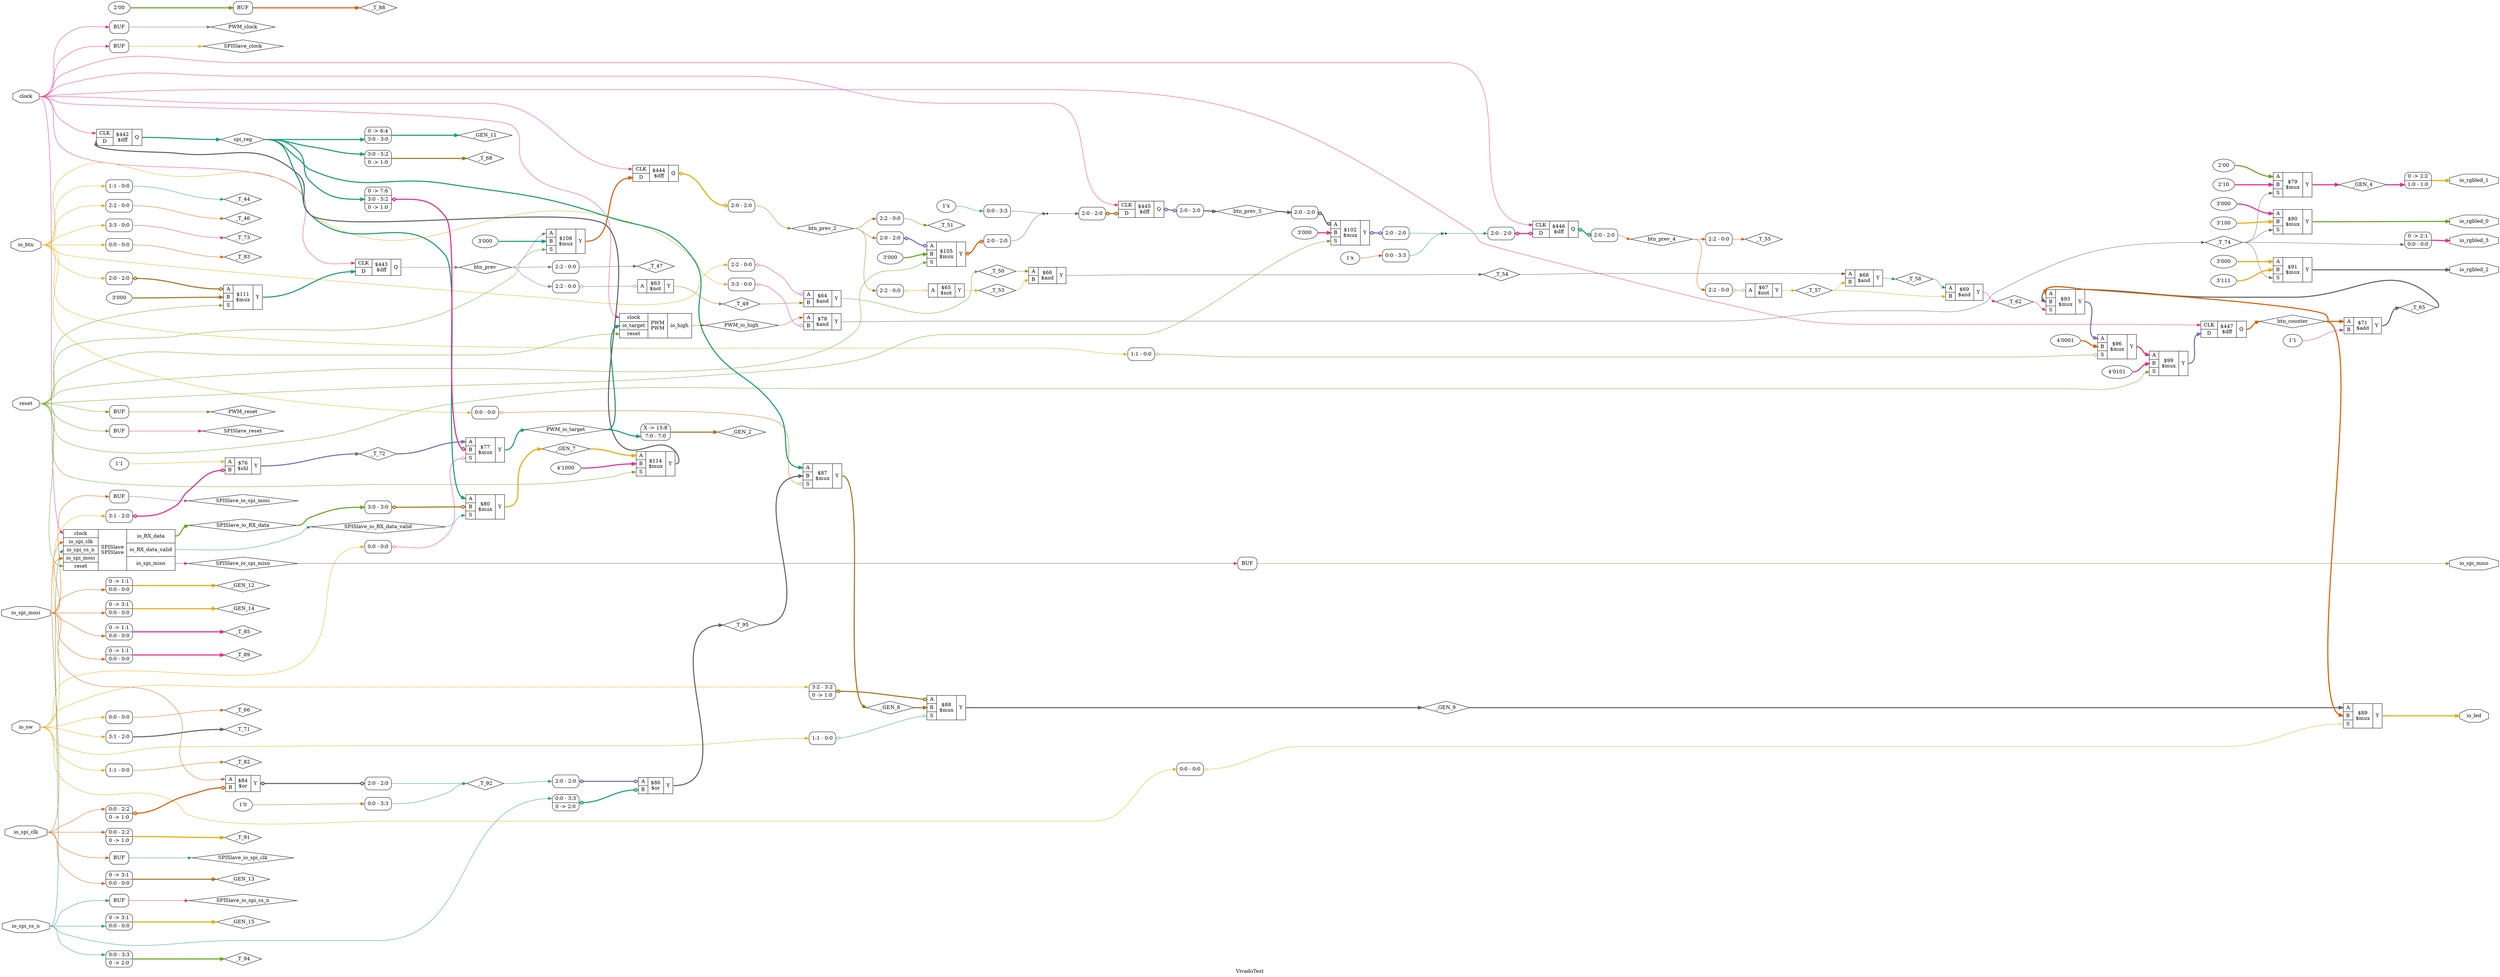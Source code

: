 digraph "VivadoTest" {
label="VivadoTest";
rankdir="LR";
remincross=true;
n9 [ shape=diamond, label="PWM_clock", color="black", fontcolor="black" ];
n10 [ shape=diamond, label="PWM_io_high", color="black", fontcolor="black" ];
n11 [ shape=diamond, label="PWM_io_target", color="black", fontcolor="black" ];
n12 [ shape=diamond, label="PWM_reset", color="black", fontcolor="black" ];
n13 [ shape=diamond, label="SPISlave_clock", color="black", fontcolor="black" ];
n14 [ shape=diamond, label="SPISlave_io_RX_data", color="black", fontcolor="black" ];
n15 [ shape=diamond, label="SPISlave_io_RX_data_valid", color="black", fontcolor="black" ];
n16 [ shape=diamond, label="SPISlave_io_spi_clk", color="black", fontcolor="black" ];
n17 [ shape=diamond, label="SPISlave_io_spi_cs_n", color="black", fontcolor="black" ];
n18 [ shape=diamond, label="SPISlave_io_spi_miso", color="black", fontcolor="black" ];
n19 [ shape=diamond, label="SPISlave_io_spi_mosi", color="black", fontcolor="black" ];
n20 [ shape=diamond, label="SPISlave_reset", color="black", fontcolor="black" ];
n21 [ shape=diamond, label="_GEN_11", color="black", fontcolor="black" ];
n22 [ shape=diamond, label="_GEN_12", color="black", fontcolor="black" ];
n23 [ shape=diamond, label="_GEN_13", color="black", fontcolor="black" ];
n24 [ shape=diamond, label="_GEN_14", color="black", fontcolor="black" ];
n25 [ shape=diamond, label="_GEN_15", color="black", fontcolor="black" ];
n26 [ shape=diamond, label="_GEN_2", color="black", fontcolor="black" ];
n27 [ shape=diamond, label="_GEN_4", color="black", fontcolor="black" ];
n28 [ shape=diamond, label="_GEN_7", color="black", fontcolor="black" ];
n29 [ shape=diamond, label="_GEN_8", color="black", fontcolor="black" ];
n30 [ shape=diamond, label="_GEN_9", color="black", fontcolor="black" ];
n31 [ shape=diamond, label="_T_44", color="black", fontcolor="black" ];
n32 [ shape=diamond, label="_T_46", color="black", fontcolor="black" ];
n33 [ shape=diamond, label="_T_47", color="black", fontcolor="black" ];
n34 [ shape=diamond, label="_T_49", color="black", fontcolor="black" ];
n35 [ shape=diamond, label="_T_50", color="black", fontcolor="black" ];
n36 [ shape=diamond, label="_T_51", color="black", fontcolor="black" ];
n37 [ shape=diamond, label="_T_53", color="black", fontcolor="black" ];
n38 [ shape=diamond, label="_T_54", color="black", fontcolor="black" ];
n39 [ shape=diamond, label="_T_55", color="black", fontcolor="black" ];
n40 [ shape=diamond, label="_T_57", color="black", fontcolor="black" ];
n41 [ shape=diamond, label="_T_58", color="black", fontcolor="black" ];
n42 [ shape=diamond, label="_T_62", color="black", fontcolor="black" ];
n43 [ shape=diamond, label="_T_65", color="black", fontcolor="black" ];
n44 [ shape=diamond, label="_T_66", color="black", fontcolor="black" ];
n45 [ shape=diamond, label="_T_68", color="black", fontcolor="black" ];
n46 [ shape=diamond, label="_T_71", color="black", fontcolor="black" ];
n47 [ shape=diamond, label="_T_72", color="black", fontcolor="black" ];
n48 [ shape=diamond, label="_T_73", color="black", fontcolor="black" ];
n49 [ shape=diamond, label="_T_74", color="black", fontcolor="black" ];
n50 [ shape=diamond, label="_T_82", color="black", fontcolor="black" ];
n51 [ shape=diamond, label="_T_83", color="black", fontcolor="black" ];
n52 [ shape=diamond, label="_T_85", color="black", fontcolor="black" ];
n53 [ shape=diamond, label="_T_88", color="black", fontcolor="black" ];
n54 [ shape=diamond, label="_T_89", color="black", fontcolor="black" ];
n55 [ shape=diamond, label="_T_91", color="black", fontcolor="black" ];
n56 [ shape=diamond, label="_T_92", color="black", fontcolor="black" ];
n57 [ shape=diamond, label="_T_94", color="black", fontcolor="black" ];
n58 [ shape=diamond, label="_T_95", color="black", fontcolor="black" ];
n59 [ shape=diamond, label="btn_counter", color="black", fontcolor="black" ];
n60 [ shape=diamond, label="btn_prev", color="black", fontcolor="black" ];
n61 [ shape=diamond, label="btn_prev_2", color="black", fontcolor="black" ];
n62 [ shape=diamond, label="btn_prev_3", color="black", fontcolor="black" ];
n63 [ shape=diamond, label="btn_prev_4", color="black", fontcolor="black" ];
n64 [ shape=octagon, label="clock", color="black", fontcolor="black" ];
n65 [ shape=octagon, label="io_btn", color="black", fontcolor="black" ];
n66 [ shape=octagon, label="io_led", color="black", fontcolor="black" ];
n67 [ shape=octagon, label="io_rgbled_0", color="black", fontcolor="black" ];
n68 [ shape=octagon, label="io_rgbled_1", color="black", fontcolor="black" ];
n69 [ shape=octagon, label="io_rgbled_2", color="black", fontcolor="black" ];
n70 [ shape=octagon, label="io_rgbled_3", color="black", fontcolor="black" ];
n71 [ shape=octagon, label="io_spi_clk", color="black", fontcolor="black" ];
n72 [ shape=octagon, label="io_spi_cs_n", color="black", fontcolor="black" ];
n73 [ shape=octagon, label="io_spi_miso", color="black", fontcolor="black" ];
n74 [ shape=octagon, label="io_spi_mosi", color="black", fontcolor="black" ];
n75 [ shape=octagon, label="io_sw", color="black", fontcolor="black" ];
n76 [ shape=octagon, label="reset", color="black", fontcolor="black" ];
n77 [ shape=diamond, label="spi_reg", color="black", fontcolor="black" ];
{ rank="source"; n64; n65; n71; n72; n74; n75; n76;}
{ rank="sink"; n66; n67; n68; n69; n70; n73;}
v0 [ label="1'1" ];
c81 [ shape=record, label="{{<p78> A|<p79> B}|$71\n$add|{<p80> Y}}" ];
c82 [ shape=record, label="{{<p78> A|<p79> B}|$64\n$and|{<p80> Y}}" ];
x1 [ shape=record, style=rounded, label="<s0> 2:2 - 0:0 " ];
x1:e -> c82:p78:w [arrowhead=odiamond, arrowtail=odiamond, dir=both, colorscheme="dark28", color="4", fontcolor="4", label=""];
c83 [ shape=record, label="{{<p78> A|<p79> B}|$66\n$and|{<p80> Y}}" ];
c84 [ shape=record, label="{{<p78> A|<p79> B}|$68\n$and|{<p80> Y}}" ];
c85 [ shape=record, label="{{<p78> A|<p79> B}|$69\n$and|{<p80> Y}}" ];
c86 [ shape=record, label="{{<p78> A|<p79> B}|$78\n$and|{<p80> Y}}" ];
x2 [ shape=record, style=rounded, label="<s0> 3:3 - 0:0 " ];
x2:e -> c86:p79:w [arrowhead=odiamond, arrowtail=odiamond, dir=both, colorscheme="dark28", color="4", fontcolor="4", label=""];
c87 [ shape=record, label="{{<p78> A}|$63\n$not|{<p80> Y}}" ];
x3 [ shape=record, style=rounded, label="<s0> 2:2 - 0:0 " ];
x3:e -> c87:p78:w [arrowhead=odiamond, arrowtail=odiamond, dir=both, colorscheme="dark28", color="3", fontcolor="3", label=""];
c88 [ shape=record, label="{{<p78> A}|$65\n$not|{<p80> Y}}" ];
x4 [ shape=record, style=rounded, label="<s0> 2:2 - 0:0 " ];
x4:e -> c88:p78:w [arrowhead=odiamond, arrowtail=odiamond, dir=both, colorscheme="dark28", color="6", fontcolor="6", label=""];
c89 [ shape=record, label="{{<p78> A}|$67\n$not|{<p80> Y}}" ];
x5 [ shape=record, style=rounded, label="<s0> 2:2 - 0:0 " ];
x5:e -> c89:p78:w [arrowhead=odiamond, arrowtail=odiamond, dir=both, colorscheme="dark28", color="5", fontcolor="5", label=""];
c90 [ shape=record, label="{{<p78> A|<p79> B}|$84\n$or|{<p80> Y}}" ];
x6 [ shape=record, style=rounded, label="<s1> 0:0 - 2:2 |0 -&gt; 1:0 " ];
x6:e -> c90:p79:w [arrowhead=odiamond, arrowtail=odiamond, dir=both, colorscheme="dark28", color="2", fontcolor="2", style="setlinewidth(3)", label=""];
x7 [ shape=record, style=rounded, label="<s0> 2:0 - 2:0 " ];
c90:p80:e -> x7:w [arrowhead=odiamond, arrowtail=odiamond, dir=both, colorscheme="dark28", color="8", fontcolor="8", style="setlinewidth(3)", label=""];
c91 [ shape=record, label="{{<p78> A|<p79> B}|$86\n$or|{<p80> Y}}" ];
x8 [ shape=record, style=rounded, label="<s0> 2:0 - 2:0 " ];
x8:e -> c91:p78:w [arrowhead=odiamond, arrowtail=odiamond, dir=both, colorscheme="dark28", color="3", fontcolor="3", style="setlinewidth(3)", label=""];
x9 [ shape=record, style=rounded, label="<s1> 0:0 - 3:3 |0 -&gt; 2:0 " ];
x9:e -> c91:p79:w [arrowhead=odiamond, arrowtail=odiamond, dir=both, colorscheme="dark28", color="1", fontcolor="1", style="setlinewidth(3)", label=""];
c95 [ shape=record, label="{{<p92> CLK|<p93> D}|$442\n$dff|{<p94> Q}}" ];
c96 [ shape=record, label="{{<p92> CLK|<p93> D}|$443\n$dff|{<p94> Q}}" ];
c97 [ shape=record, label="{{<p92> CLK|<p93> D}|$444\n$dff|{<p94> Q}}" ];
x10 [ shape=record, style=rounded, label="<s0> 2:0 - 2:0 " ];
c97:p94:e -> x10:w [arrowhead=odiamond, arrowtail=odiamond, dir=both, colorscheme="dark28", color="6", fontcolor="6", style="setlinewidth(3)", label=""];
c98 [ shape=record, label="{{<p92> CLK|<p93> D}|$445\n$dff|{<p94> Q}}" ];
x11 [ shape=record, style=rounded, label="<s0> 2:0 - 2:0 " ];
x11:e -> c98:p93:w [arrowhead=odiamond, arrowtail=odiamond, dir=both, colorscheme="dark28", color="7", fontcolor="7", style="setlinewidth(3)", label=""];
x12 [ shape=record, style=rounded, label="<s0> 2:0 - 2:0 " ];
c98:p94:e -> x12:w [arrowhead=odiamond, arrowtail=odiamond, dir=both, colorscheme="dark28", color="3", fontcolor="3", style="setlinewidth(3)", label=""];
c99 [ shape=record, label="{{<p92> CLK|<p93> D}|$446\n$dff|{<p94> Q}}" ];
x13 [ shape=record, style=rounded, label="<s0> 2:0 - 2:0 " ];
x13:e -> c99:p93:w [arrowhead=odiamond, arrowtail=odiamond, dir=both, colorscheme="dark28", color="4", fontcolor="4", style="setlinewidth(3)", label=""];
x14 [ shape=record, style=rounded, label="<s0> 2:0 - 2:0 " ];
c99:p94:e -> x14:w [arrowhead=odiamond, arrowtail=odiamond, dir=both, colorscheme="dark28", color="1", fontcolor="1", style="setlinewidth(3)", label=""];
c100 [ shape=record, label="{{<p92> CLK|<p93> D}|$447\n$dff|{<p94> Q}}" ];
v16 [ label="3'000" ];
c102 [ shape=record, label="{{<p78> A|<p79> B|<p101> S}|$102\n$mux|{<p80> Y}}" ];
x15 [ shape=record, style=rounded, label="<s0> 2:0 - 2:0 " ];
x15:e -> c102:p78:w [arrowhead=odiamond, arrowtail=odiamond, dir=both, colorscheme="dark28", color="8", fontcolor="8", style="setlinewidth(3)", label=""];
x17 [ shape=record, style=rounded, label="<s0> 2:0 - 2:0 " ];
c102:p80:e -> x17:w [arrowhead=odiamond, arrowtail=odiamond, dir=both, colorscheme="dark28", color="3", fontcolor="3", style="setlinewidth(3)", label=""];
v19 [ label="3'000" ];
c103 [ shape=record, label="{{<p78> A|<p79> B|<p101> S}|$105\n$mux|{<p80> Y}}" ];
x18 [ shape=record, style=rounded, label="<s0> 2:0 - 2:0 " ];
x18:e -> c103:p78:w [arrowhead=odiamond, arrowtail=odiamond, dir=both, colorscheme="dark28", color="3", fontcolor="3", style="setlinewidth(3)", label=""];
x20 [ shape=record, style=rounded, label="<s0> 2:0 - 2:0 " ];
c103:p80:e -> x20:w [arrowhead=odiamond, arrowtail=odiamond, dir=both, colorscheme="dark28", color="2", fontcolor="2", style="setlinewidth(3)", label=""];
v21 [ label="3'000" ];
c104 [ shape=record, label="{{<p78> A|<p79> B|<p101> S}|$108\n$mux|{<p80> Y}}" ];
v23 [ label="3'000" ];
c105 [ shape=record, label="{{<p78> A|<p79> B|<p101> S}|$111\n$mux|{<p80> Y}}" ];
x22 [ shape=record, style=rounded, label="<s0> 2:0 - 2:0 " ];
x22:e -> c105:p78:w [arrowhead=odiamond, arrowtail=odiamond, dir=both, colorscheme="dark28", color="7", fontcolor="7", style="setlinewidth(3)", label=""];
v24 [ label="4'1000" ];
c106 [ shape=record, label="{{<p78> A|<p79> B|<p101> S}|$114\n$mux|{<p80> Y}}" ];
c107 [ shape=record, label="{{<p78> A|<p79> B|<p101> S}|$93\n$mux|{<p80> Y}}" ];
v25 [ label="4'0001" ];
c108 [ shape=record, label="{{<p78> A|<p79> B|<p101> S}|$96\n$mux|{<p80> Y}}" ];
x26 [ shape=record, style=rounded, label="<s0> 1:1 - 0:0 " ];
x26:e -> c108:p101:w [arrowhead=odiamond, arrowtail=odiamond, dir=both, colorscheme="dark28", color="7", fontcolor="7", label=""];
v27 [ label="4'0101" ];
c109 [ shape=record, label="{{<p78> A|<p79> B|<p101> S}|$99\n$mux|{<p80> Y}}" ];
v28 [ label="1'1" ];
c110 [ shape=record, label="{{<p78> A|<p79> B}|$76\n$shl|{<p80> Y}}" ];
x29 [ shape=record, style=rounded, label="<s0> 3:1 - 2:0 " ];
x29:e -> c110:p79:w [arrowhead=odiamond, arrowtail=odiamond, dir=both, colorscheme="dark28", color="4", fontcolor="4", style="setlinewidth(3)", label=""];
c111 [ shape=record, label="{{<p78> A|<p79> B|<p101> S}|$77\n$mux|{<p80> Y}}" ];
x30 [ shape=record, style=rounded, label="0 -&gt; 7:6 |<s1> 3:0 - 5:2 |0 -&gt; 1:0 " ];
x30:e -> c111:p79:w [arrowhead=odiamond, arrowtail=odiamond, dir=both, colorscheme="dark28", color="4", fontcolor="4", style="setlinewidth(3)", label=""];
x31 [ shape=record, style=rounded, label="<s0> 0:0 - 0:0 " ];
x31:e -> c111:p101:w [arrowhead=odiamond, arrowtail=odiamond, dir=both, colorscheme="dark28", color="4", fontcolor="4", label=""];
v32 [ label="2'00" ];
v33 [ label="2'10" ];
c112 [ shape=record, label="{{<p78> A|<p79> B|<p101> S}|$79\n$mux|{<p80> Y}}" ];
c113 [ shape=record, label="{{<p78> A|<p79> B|<p101> S}|$80\n$mux|{<p80> Y}}" ];
x34 [ shape=record, style=rounded, label="<s0> 3:0 - 3:0 " ];
x34:e -> c113:p79:w [arrowhead=odiamond, arrowtail=odiamond, dir=both, colorscheme="dark28", color="7", fontcolor="7", style="setlinewidth(3)", label=""];
c114 [ shape=record, label="{{<p78> A|<p79> B|<p101> S}|$87\n$mux|{<p80> Y}}" ];
x35 [ shape=record, style=rounded, label="<s0> 0:0 - 0:0 " ];
x35:e -> c114:p101:w [arrowhead=odiamond, arrowtail=odiamond, dir=both, colorscheme="dark28", color="2", fontcolor="2", label=""];
c115 [ shape=record, label="{{<p78> A|<p79> B|<p101> S}|$88\n$mux|{<p80> Y}}" ];
x36 [ shape=record, style=rounded, label="<s1> 3:2 - 3:2 |0 -&gt; 1:0 " ];
x36:e -> c115:p78:w [arrowhead=odiamond, arrowtail=odiamond, dir=both, colorscheme="dark28", color="7", fontcolor="7", style="setlinewidth(3)", label=""];
x37 [ shape=record, style=rounded, label="<s0> 1:1 - 0:0 " ];
x37:e -> c115:p101:w [arrowhead=odiamond, arrowtail=odiamond, dir=both, colorscheme="dark28", color="1", fontcolor="1", label=""];
c116 [ shape=record, label="{{<p78> A|<p79> B|<p101> S}|$89\n$mux|{<p80> Y}}" ];
x38 [ shape=record, style=rounded, label="<s0> 0:0 - 0:0 " ];
x38:e -> c116:p101:w [arrowhead=odiamond, arrowtail=odiamond, dir=both, colorscheme="dark28", color="6", fontcolor="6", label=""];
v39 [ label="3'000" ];
v40 [ label="3'100" ];
c117 [ shape=record, label="{{<p78> A|<p79> B|<p101> S}|$90\n$mux|{<p80> Y}}" ];
v41 [ label="3'000" ];
v42 [ label="3'111" ];
c118 [ shape=record, label="{{<p78> A|<p79> B|<p101> S}|$91\n$mux|{<p80> Y}}" ];
c121 [ shape=record, label="{{<p64> clock|<p119> io_target|<p76> reset}|PWM\nPWM|{<p120> io_high}}" ];
c124 [ shape=record, label="{{<p64> clock|<p71> io_spi_clk|<p72> io_spi_cs_n|<p74> io_spi_mosi|<p76> reset}|SPISlave\nSPISlave|{<p122> io_RX_data|<p123> io_RX_data_valid|<p73> io_spi_miso}}" ];
v43 [ label="1'x" ];
x44 [ shape=record, style=rounded, label="<s0> 0:0 - 3:3 " ];
v45 [ label="1'x" ];
x46 [ shape=record, style=rounded, label="<s0> 0:0 - 3:3 " ];
x47 [shape=box, style=rounded, label="BUF"];
x48 [shape=box, style=rounded, label="BUF"];
x49 [shape=box, style=rounded, label="BUF"];
x50 [shape=box, style=rounded, label="BUF"];
x51 [shape=box, style=rounded, label="BUF"];
x52 [shape=box, style=rounded, label="BUF"];
x53 [shape=box, style=rounded, label="BUF"];
x54 [ shape=record, style=rounded, label="0 -&gt; 6:4 |<s0> 3:0 - 3:0 " ];
x55 [ shape=record, style=rounded, label="0 -&gt; 1:1 |<s0> 0:0 - 0:0 " ];
x56 [ shape=record, style=rounded, label="0 -&gt; 3:1 |<s0> 0:0 - 0:0 " ];
x57 [ shape=record, style=rounded, label="0 -&gt; 3:1 |<s0> 0:0 - 0:0 " ];
x58 [ shape=record, style=rounded, label="0 -&gt; 3:1 |<s0> 0:0 - 0:0 " ];
x59 [ shape=record, style=rounded, label="X -&gt; 15:8 |<s0> 7:0 - 7:0 " ];
x60 [ shape=record, style=rounded, label="<s0> 1:1 - 0:0 " ];
x61 [ shape=record, style=rounded, label="<s0> 2:2 - 0:0 " ];
x62 [ shape=record, style=rounded, label="<s0> 2:2 - 0:0 " ];
x63 [ shape=record, style=rounded, label="<s0> 2:2 - 0:0 " ];
x64 [ shape=record, style=rounded, label="<s0> 2:2 - 0:0 " ];
x65 [ shape=record, style=rounded, label="<s0> 0:0 - 0:0 " ];
x66 [ shape=record, style=rounded, label="<s1> 3:0 - 5:2 |0 -&gt; 1:0 " ];
x67 [ shape=record, style=rounded, label="<s0> 3:1 - 2:0 " ];
x68 [ shape=record, style=rounded, label="<s0> 3:3 - 0:0 " ];
x69 [ shape=record, style=rounded, label="<s0> 1:1 - 0:0 " ];
x70 [ shape=record, style=rounded, label="<s0> 0:0 - 0:0 " ];
x71 [ shape=record, style=rounded, label="0 -&gt; 1:1 |<s0> 0:0 - 0:0 " ];
v72 [ label="2'00" ];
x73 [shape=box, style=rounded, label="BUF"];
x74 [ shape=record, style=rounded, label="0 -&gt; 1:1 |<s0> 0:0 - 0:0 " ];
v75 [ label="1'0" ];
x76 [ shape=record, style=rounded, label="<s0> 0:0 - 3:3 " ];
x77 [ shape=record, style=rounded, label="<s1> 0:0 - 3:3 |0 -&gt; 2:0 " ];
x78 [ shape=record, style=rounded, label="<s1> 0:0 - 2:2 |0 -&gt; 1:0 " ];
x79 [ shape=record, style=rounded, label="0 -&gt; 2:2 |<s0> 1:0 - 1:0 " ];
x80 [ shape=record, style=rounded, label="0 -&gt; 2:1 |<s0> 0:0 - 0:0 " ];
x81 [shape=box, style=rounded, label="BUF"];
c109:p80:e -> c100:p93:w [colorscheme="dark28", color="3", fontcolor="3", style="setlinewidth(3)", label=""];
c121:p120:e -> n10:w [colorscheme="dark28", color="2", fontcolor="2", label=""];
n10:e -> c86:p78:w [colorscheme="dark28", color="2", fontcolor="2", label=""];
c111:p80:e -> n11:w [colorscheme="dark28", color="1", fontcolor="1", style="setlinewidth(3)", label=""];
n11:e -> c121:p119:w [colorscheme="dark28", color="1", fontcolor="1", style="setlinewidth(3)", label=""];
n11:e -> x59:s0:w [colorscheme="dark28", color="1", fontcolor="1", style="setlinewidth(3)", label=""];
x48:e:e -> n12:w [colorscheme="dark28", color="7", fontcolor="7", label=""];
x49:e:e -> n13:w [colorscheme="dark28", color="6", fontcolor="6", label=""];
c124:p122:e -> n14:w [colorscheme="dark28", color="5", fontcolor="5", style="setlinewidth(3)", label=""];
n14:e -> x34:s0:w [colorscheme="dark28", color="5", fontcolor="5", style="setlinewidth(3)", label=""];
c124:p123:e -> n15:w [colorscheme="dark28", color="1", fontcolor="1", label=""];
n15:e -> c113:p101:w [colorscheme="dark28", color="1", fontcolor="1", label=""];
x50:e:e -> n16:w [colorscheme="dark28", color="1", fontcolor="1", label=""];
x51:e:e -> n17:w [colorscheme="dark28", color="4", fontcolor="4", label=""];
c124:p73:e -> n18:w [colorscheme="dark28", color="4", fontcolor="4", label=""];
n18:e -> x81:w:w [colorscheme="dark28", color="4", fontcolor="4", label=""];
x52:e:e -> n19:w [colorscheme="dark28", color="3", fontcolor="3", label=""];
c105:p80:e -> c96:p93:w [colorscheme="dark28", color="1", fontcolor="1", style="setlinewidth(3)", label=""];
x53:e:e -> n20:w [colorscheme="dark28", color="4", fontcolor="4", label=""];
x54:e -> n21:w [colorscheme="dark28", color="1", fontcolor="1", style="setlinewidth(3)", label=""];
x55:e -> n22:w [colorscheme="dark28", color="6", fontcolor="6", style="setlinewidth(3)", label=""];
x56:e -> n23:w [colorscheme="dark28", color="7", fontcolor="7", style="setlinewidth(3)", label=""];
x57:e -> n24:w [colorscheme="dark28", color="6", fontcolor="6", style="setlinewidth(3)", label=""];
x58:e -> n25:w [colorscheme="dark28", color="6", fontcolor="6", style="setlinewidth(3)", label=""];
x59:e -> n26:w [colorscheme="dark28", color="7", fontcolor="7", style="setlinewidth(3)", label=""];
c112:p80:e -> n27:w [colorscheme="dark28", color="4", fontcolor="4", style="setlinewidth(3)", label=""];
n27:e -> x79:s0:w [colorscheme="dark28", color="4", fontcolor="4", style="setlinewidth(3)", label=""];
c113:p80:e -> n28:w [colorscheme="dark28", color="6", fontcolor="6", style="setlinewidth(3)", label=""];
n28:e -> c106:p78:w [colorscheme="dark28", color="6", fontcolor="6", style="setlinewidth(3)", label=""];
c114:p80:e -> n29:w [colorscheme="dark28", color="7", fontcolor="7", style="setlinewidth(3)", label=""];
n29:e -> c115:p79:w [colorscheme="dark28", color="7", fontcolor="7", style="setlinewidth(3)", label=""];
c104:p80:e -> c97:p93:w [colorscheme="dark28", color="2", fontcolor="2", style="setlinewidth(3)", label=""];
c115:p80:e -> n30:w [colorscheme="dark28", color="8", fontcolor="8", style="setlinewidth(3)", label=""];
n30:e -> c116:p78:w [colorscheme="dark28", color="8", fontcolor="8", style="setlinewidth(3)", label=""];
x60:e -> n31:w [colorscheme="dark28", color="1", fontcolor="1", label=""];
x61:e -> n32:w [colorscheme="dark28", color="2", fontcolor="2", label=""];
x62:e -> n33:w [colorscheme="dark28", color="8", fontcolor="8", label=""];
c87:p80:e -> n34:w [colorscheme="dark28", color="7", fontcolor="7", label=""];
n34:e -> c82:p79:w [colorscheme="dark28", color="7", fontcolor="7", label=""];
c82:p80:e -> n35:w [colorscheme="dark28", color="5", fontcolor="5", label=""];
n35:e -> c83:p78:w [colorscheme="dark28", color="5", fontcolor="5", label=""];
x63:e -> n36:w [colorscheme="dark28", color="7", fontcolor="7", label=""];
c88:p80:e -> n37:w [colorscheme="dark28", color="6", fontcolor="6", label=""];
n37:e -> c83:p79:w [colorscheme="dark28", color="6", fontcolor="6", label=""];
c83:p80:e -> n38:w [colorscheme="dark28", color="8", fontcolor="8", label=""];
n38:e -> c84:p78:w [colorscheme="dark28", color="8", fontcolor="8", label=""];
x64:e -> n39:w [colorscheme="dark28", color="2", fontcolor="2", label=""];
n4 [ shape=point ];
x20:s0:e -> n4:w [colorscheme="dark28", color="8", fontcolor="8", label=""];
x44:s0:e -> n4:w [colorscheme="dark28", color="8", fontcolor="8", label=""];
n4:e -> x11:s0:w [colorscheme="dark28", color="8", fontcolor="8", label=""];
c89:p80:e -> n40:w [colorscheme="dark28", color="6", fontcolor="6", label=""];
n40:e -> c84:p79:w [colorscheme="dark28", color="6", fontcolor="6", label=""];
n40:e -> c85:p79:w [colorscheme="dark28", color="6", fontcolor="6", label=""];
c84:p80:e -> n41:w [colorscheme="dark28", color="1", fontcolor="1", label=""];
n41:e -> c85:p78:w [colorscheme="dark28", color="1", fontcolor="1", label=""];
c85:p80:e -> n42:w [colorscheme="dark28", color="4", fontcolor="4", label=""];
n42:e -> c107:p101:w [colorscheme="dark28", color="4", fontcolor="4", label=""];
c81:p80:e -> n43:w [colorscheme="dark28", color="8", fontcolor="8", style="setlinewidth(3)", label=""];
n43:e -> c107:p79:w [colorscheme="dark28", color="8", fontcolor="8", style="setlinewidth(3)", label=""];
x65:e -> n44:w [colorscheme="dark28", color="2", fontcolor="2", label=""];
x66:e -> n45:w [colorscheme="dark28", color="7", fontcolor="7", style="setlinewidth(3)", label=""];
x67:e -> n46:w [colorscheme="dark28", color="8", fontcolor="8", style="setlinewidth(3)", label=""];
c110:p80:e -> n47:w [colorscheme="dark28", color="3", fontcolor="3", style="setlinewidth(3)", label=""];
n47:e -> c111:p78:w [colorscheme="dark28", color="3", fontcolor="3", style="setlinewidth(3)", label=""];
x68:e -> n48:w [colorscheme="dark28", color="4", fontcolor="4", label=""];
c86:p80:e -> n49:w [colorscheme="dark28", color="8", fontcolor="8", label=""];
n49:e -> c112:p101:w [colorscheme="dark28", color="8", fontcolor="8", label=""];
n49:e -> c117:p101:w [colorscheme="dark28", color="8", fontcolor="8", label=""];
n49:e -> c118:p101:w [colorscheme="dark28", color="8", fontcolor="8", label=""];
n49:e -> x80:s0:w [colorscheme="dark28", color="8", fontcolor="8", label=""];
n5 [ shape=point ];
x17:s0:e -> n5:w [colorscheme="dark28", color="1", fontcolor="1", label=""];
x46:s0:e -> n5:w [colorscheme="dark28", color="1", fontcolor="1", label=""];
n5:e -> x13:s0:w [colorscheme="dark28", color="1", fontcolor="1", label=""];
x69:e -> n50:w [colorscheme="dark28", color="2", fontcolor="2", label=""];
x70:e -> n51:w [colorscheme="dark28", color="2", fontcolor="2", label=""];
x71:e -> n52:w [colorscheme="dark28", color="4", fontcolor="4", style="setlinewidth(3)", label=""];
x73:e:e -> n53:w [colorscheme="dark28", color="2", fontcolor="2", style="setlinewidth(3)", label=""];
x74:e -> n54:w [colorscheme="dark28", color="4", fontcolor="4", style="setlinewidth(3)", label=""];
x78:e -> n55:w [colorscheme="dark28", color="6", fontcolor="6", style="setlinewidth(3)", label=""];
x76:s0:e -> n56:w [colorscheme="dark28", color="1", fontcolor="1", label=""];
x7:s0:e -> n56:w [colorscheme="dark28", color="1", fontcolor="1", label=""];
n56:e -> x8:s0:w [colorscheme="dark28", color="1", fontcolor="1", label=""];
x77:e -> n57:w [colorscheme="dark28", color="5", fontcolor="5", style="setlinewidth(3)", label=""];
c91:p80:e -> n58:w [colorscheme="dark28", color="8", fontcolor="8", style="setlinewidth(3)", label=""];
n58:e -> c114:p79:w [colorscheme="dark28", color="8", fontcolor="8", style="setlinewidth(3)", label=""];
c100:p94:e -> n59:w [colorscheme="dark28", color="2", fontcolor="2", style="setlinewidth(3)", label=""];
n59:e -> c107:p78:w [colorscheme="dark28", color="2", fontcolor="2", style="setlinewidth(3)", label=""];
n59:e -> c116:p79:w [colorscheme="dark28", color="2", fontcolor="2", style="setlinewidth(3)", label=""];
n59:e -> c81:p78:w [colorscheme="dark28", color="2", fontcolor="2", style="setlinewidth(3)", label=""];
c106:p80:e -> c95:p93:w [colorscheme="dark28", color="8", fontcolor="8", style="setlinewidth(3)", label=""];
c96:p94:e -> n60:w [colorscheme="dark28", color="3", fontcolor="3", label=""];
n60:e -> c104:p78:w [colorscheme="dark28", color="3", fontcolor="3", label=""];
n60:e -> x3:s0:w [colorscheme="dark28", color="3", fontcolor="3", label=""];
n60:e -> x62:s0:w [colorscheme="dark28", color="3", fontcolor="3", label=""];
x10:s0:e -> n61:w [colorscheme="dark28", color="7", fontcolor="7", label=""];
n61:e -> x18:s0:w [colorscheme="dark28", color="7", fontcolor="7", label=""];
n61:e -> x4:s0:w [colorscheme="dark28", color="7", fontcolor="7", label=""];
n61:e -> x63:s0:w [colorscheme="dark28", color="7", fontcolor="7", label=""];
x12:s0:e -> n62:w [colorscheme="dark28", color="8", fontcolor="8", style="setlinewidth(3)", label=""];
n62:e -> x15:s0:w [colorscheme="dark28", color="8", fontcolor="8", style="setlinewidth(3)", label=""];
x14:s0:e -> n63:w [colorscheme="dark28", color="2", fontcolor="2", label=""];
n63:e -> x5:s0:w [colorscheme="dark28", color="2", fontcolor="2", label=""];
n63:e -> x64:s0:w [colorscheme="dark28", color="2", fontcolor="2", label=""];
n64:e -> c100:p92:w [colorscheme="dark28", color="4", fontcolor="4", label=""];
n64:e -> c121:p64:w [colorscheme="dark28", color="4", fontcolor="4", label=""];
n64:e -> c124:p64:w [colorscheme="dark28", color="4", fontcolor="4", label=""];
n64:e -> c95:p92:w [colorscheme="dark28", color="4", fontcolor="4", label=""];
n64:e -> c96:p92:w [colorscheme="dark28", color="4", fontcolor="4", label=""];
n64:e -> c97:p92:w [colorscheme="dark28", color="4", fontcolor="4", label=""];
n64:e -> c98:p92:w [colorscheme="dark28", color="4", fontcolor="4", label=""];
n64:e -> c99:p92:w [colorscheme="dark28", color="4", fontcolor="4", label=""];
n64:e -> x47:w:w [colorscheme="dark28", color="4", fontcolor="4", label=""];
n64:e -> x49:w:w [colorscheme="dark28", color="4", fontcolor="4", label=""];
n65:e -> x1:s0:w [colorscheme="dark28", color="6", fontcolor="6", label=""];
n65:e -> x22:s0:w [colorscheme="dark28", color="6", fontcolor="6", label=""];
n65:e -> x26:s0:w [colorscheme="dark28", color="6", fontcolor="6", label=""];
n65:e -> x2:s0:w [colorscheme="dark28", color="6", fontcolor="6", label=""];
n65:e -> x35:s0:w [colorscheme="dark28", color="6", fontcolor="6", label=""];
n65:e -> x60:s0:w [colorscheme="dark28", color="6", fontcolor="6", label=""];
n65:e -> x61:s0:w [colorscheme="dark28", color="6", fontcolor="6", label=""];
n65:e -> x68:s0:w [colorscheme="dark28", color="6", fontcolor="6", label=""];
n65:e -> x70:s0:w [colorscheme="dark28", color="6", fontcolor="6", label=""];
c116:p80:e -> n66:w [colorscheme="dark28", color="6", fontcolor="6", style="setlinewidth(3)", label=""];
c117:p80:e -> n67:w [colorscheme="dark28", color="5", fontcolor="5", style="setlinewidth(3)", label=""];
x79:e -> n68:w [colorscheme="dark28", color="6", fontcolor="6", style="setlinewidth(3)", label=""];
c118:p80:e -> n69:w [colorscheme="dark28", color="8", fontcolor="8", style="setlinewidth(3)", label=""];
c107:p80:e -> c108:p78:w [colorscheme="dark28", color="3", fontcolor="3", style="setlinewidth(3)", label=""];
x80:e -> n70:w [colorscheme="dark28", color="4", fontcolor="4", style="setlinewidth(3)", label=""];
n71:e -> c124:p71:w [colorscheme="dark28", color="2", fontcolor="2", label=""];
n71:e -> x50:w:w [colorscheme="dark28", color="2", fontcolor="2", label=""];
n71:e -> x56:s0:w [colorscheme="dark28", color="2", fontcolor="2", label=""];
n71:e -> x6:s1:w [colorscheme="dark28", color="2", fontcolor="2", label=""];
n71:e -> x78:s1:w [colorscheme="dark28", color="2", fontcolor="2", label=""];
n72:e -> c124:p72:w [colorscheme="dark28", color="1", fontcolor="1", label=""];
n72:e -> x51:w:w [colorscheme="dark28", color="1", fontcolor="1", label=""];
n72:e -> x58:s0:w [colorscheme="dark28", color="1", fontcolor="1", label=""];
n72:e -> x77:s1:w [colorscheme="dark28", color="1", fontcolor="1", label=""];
n72:e -> x9:s1:w [colorscheme="dark28", color="1", fontcolor="1", label=""];
x81:e:e -> n73:w [colorscheme="dark28", color="5", fontcolor="5", label=""];
n74:e -> c124:p74:w [colorscheme="dark28", color="2", fontcolor="2", label=""];
n74:e -> c90:p78:w [colorscheme="dark28", color="2", fontcolor="2", label=""];
n74:e -> x52:w:w [colorscheme="dark28", color="2", fontcolor="2", label=""];
n74:e -> x55:s0:w [colorscheme="dark28", color="2", fontcolor="2", label=""];
n74:e -> x57:s0:w [colorscheme="dark28", color="2", fontcolor="2", label=""];
n74:e -> x71:s0:w [colorscheme="dark28", color="2", fontcolor="2", label=""];
n74:e -> x74:s0:w [colorscheme="dark28", color="2", fontcolor="2", label=""];
n75:e -> x29:s0:w [colorscheme="dark28", color="6", fontcolor="6", label=""];
n75:e -> x31:s0:w [colorscheme="dark28", color="6", fontcolor="6", label=""];
n75:e -> x36:s1:w [colorscheme="dark28", color="6", fontcolor="6", label=""];
n75:e -> x37:s0:w [colorscheme="dark28", color="6", fontcolor="6", label=""];
n75:e -> x38:s0:w [colorscheme="dark28", color="6", fontcolor="6", label=""];
n75:e -> x65:s0:w [colorscheme="dark28", color="6", fontcolor="6", label=""];
n75:e -> x67:s0:w [colorscheme="dark28", color="6", fontcolor="6", label=""];
n75:e -> x69:s0:w [colorscheme="dark28", color="6", fontcolor="6", label=""];
n76:e -> c102:p101:w [colorscheme="dark28", color="5", fontcolor="5", label=""];
n76:e -> c103:p101:w [colorscheme="dark28", color="5", fontcolor="5", label=""];
n76:e -> c104:p101:w [colorscheme="dark28", color="5", fontcolor="5", label=""];
n76:e -> c105:p101:w [colorscheme="dark28", color="5", fontcolor="5", label=""];
n76:e -> c106:p101:w [colorscheme="dark28", color="5", fontcolor="5", label=""];
n76:e -> c109:p101:w [colorscheme="dark28", color="5", fontcolor="5", label=""];
n76:e -> c121:p76:w [colorscheme="dark28", color="5", fontcolor="5", label=""];
n76:e -> c124:p76:w [colorscheme="dark28", color="5", fontcolor="5", label=""];
n76:e -> x48:w:w [colorscheme="dark28", color="5", fontcolor="5", label=""];
n76:e -> x53:w:w [colorscheme="dark28", color="5", fontcolor="5", label=""];
c95:p94:e -> n77:w [colorscheme="dark28", color="1", fontcolor="1", style="setlinewidth(3)", label=""];
n77:e -> c113:p78:w [colorscheme="dark28", color="1", fontcolor="1", style="setlinewidth(3)", label=""];
n77:e -> c114:p78:w [colorscheme="dark28", color="1", fontcolor="1", style="setlinewidth(3)", label=""];
n77:e -> x30:s1:w [colorscheme="dark28", color="1", fontcolor="1", style="setlinewidth(3)", label=""];
n77:e -> x54:s0:w [colorscheme="dark28", color="1", fontcolor="1", style="setlinewidth(3)", label=""];
n77:e -> x66:s1:w [colorscheme="dark28", color="1", fontcolor="1", style="setlinewidth(3)", label=""];
c108:p80:e -> c109:p78:w [colorscheme="dark28", color="4", fontcolor="4", style="setlinewidth(3)", label=""];
x47:e:e -> n9:w [colorscheme="dark28", color="3", fontcolor="3", label=""];
v0:e -> c81:p79:w [colorscheme="dark28", color="4", fontcolor="4", label=""];
v16:e -> c102:p79:w [colorscheme="dark28", color="4", fontcolor="4", style="setlinewidth(3)", label=""];
v19:e -> c103:p79:w [colorscheme="dark28", color="5", fontcolor="5", style="setlinewidth(3)", label=""];
v21:e -> c104:p79:w [colorscheme="dark28", color="1", fontcolor="1", style="setlinewidth(3)", label=""];
v23:e -> c105:p79:w [colorscheme="dark28", color="7", fontcolor="7", style="setlinewidth(3)", label=""];
v24:e -> c106:p79:w [colorscheme="dark28", color="4", fontcolor="4", style="setlinewidth(3)", label=""];
v25:e -> c108:p79:w [colorscheme="dark28", color="2", fontcolor="2", style="setlinewidth(3)", label=""];
v27:e -> c109:p79:w [colorscheme="dark28", color="4", fontcolor="4", style="setlinewidth(3)", label=""];
v28:e -> c110:p78:w [colorscheme="dark28", color="6", fontcolor="6", label=""];
v32:e -> c112:p78:w [colorscheme="dark28", color="5", fontcolor="5", style="setlinewidth(3)", label=""];
v33:e -> c112:p79:w [colorscheme="dark28", color="4", fontcolor="4", style="setlinewidth(3)", label=""];
v39:e -> c117:p78:w [colorscheme="dark28", color="4", fontcolor="4", style="setlinewidth(3)", label=""];
v40:e -> c117:p79:w [colorscheme="dark28", color="6", fontcolor="6", style="setlinewidth(3)", label=""];
v41:e -> c118:p78:w [colorscheme="dark28", color="6", fontcolor="6", style="setlinewidth(3)", label=""];
v42:e -> c118:p79:w [colorscheme="dark28", color="6", fontcolor="6", style="setlinewidth(3)", label=""];
v43:e -> x44:w [colorscheme="dark28", color="1", fontcolor="1", label=""];
v45:e -> x46:w [colorscheme="dark28", color="2", fontcolor="2", label=""];
v72:e -> x73:w:w [colorscheme="dark28", color="5", fontcolor="5", style="setlinewidth(3)", label=""];
v75:e -> x76:w [colorscheme="dark28", color="7", fontcolor="7", label=""];
}
